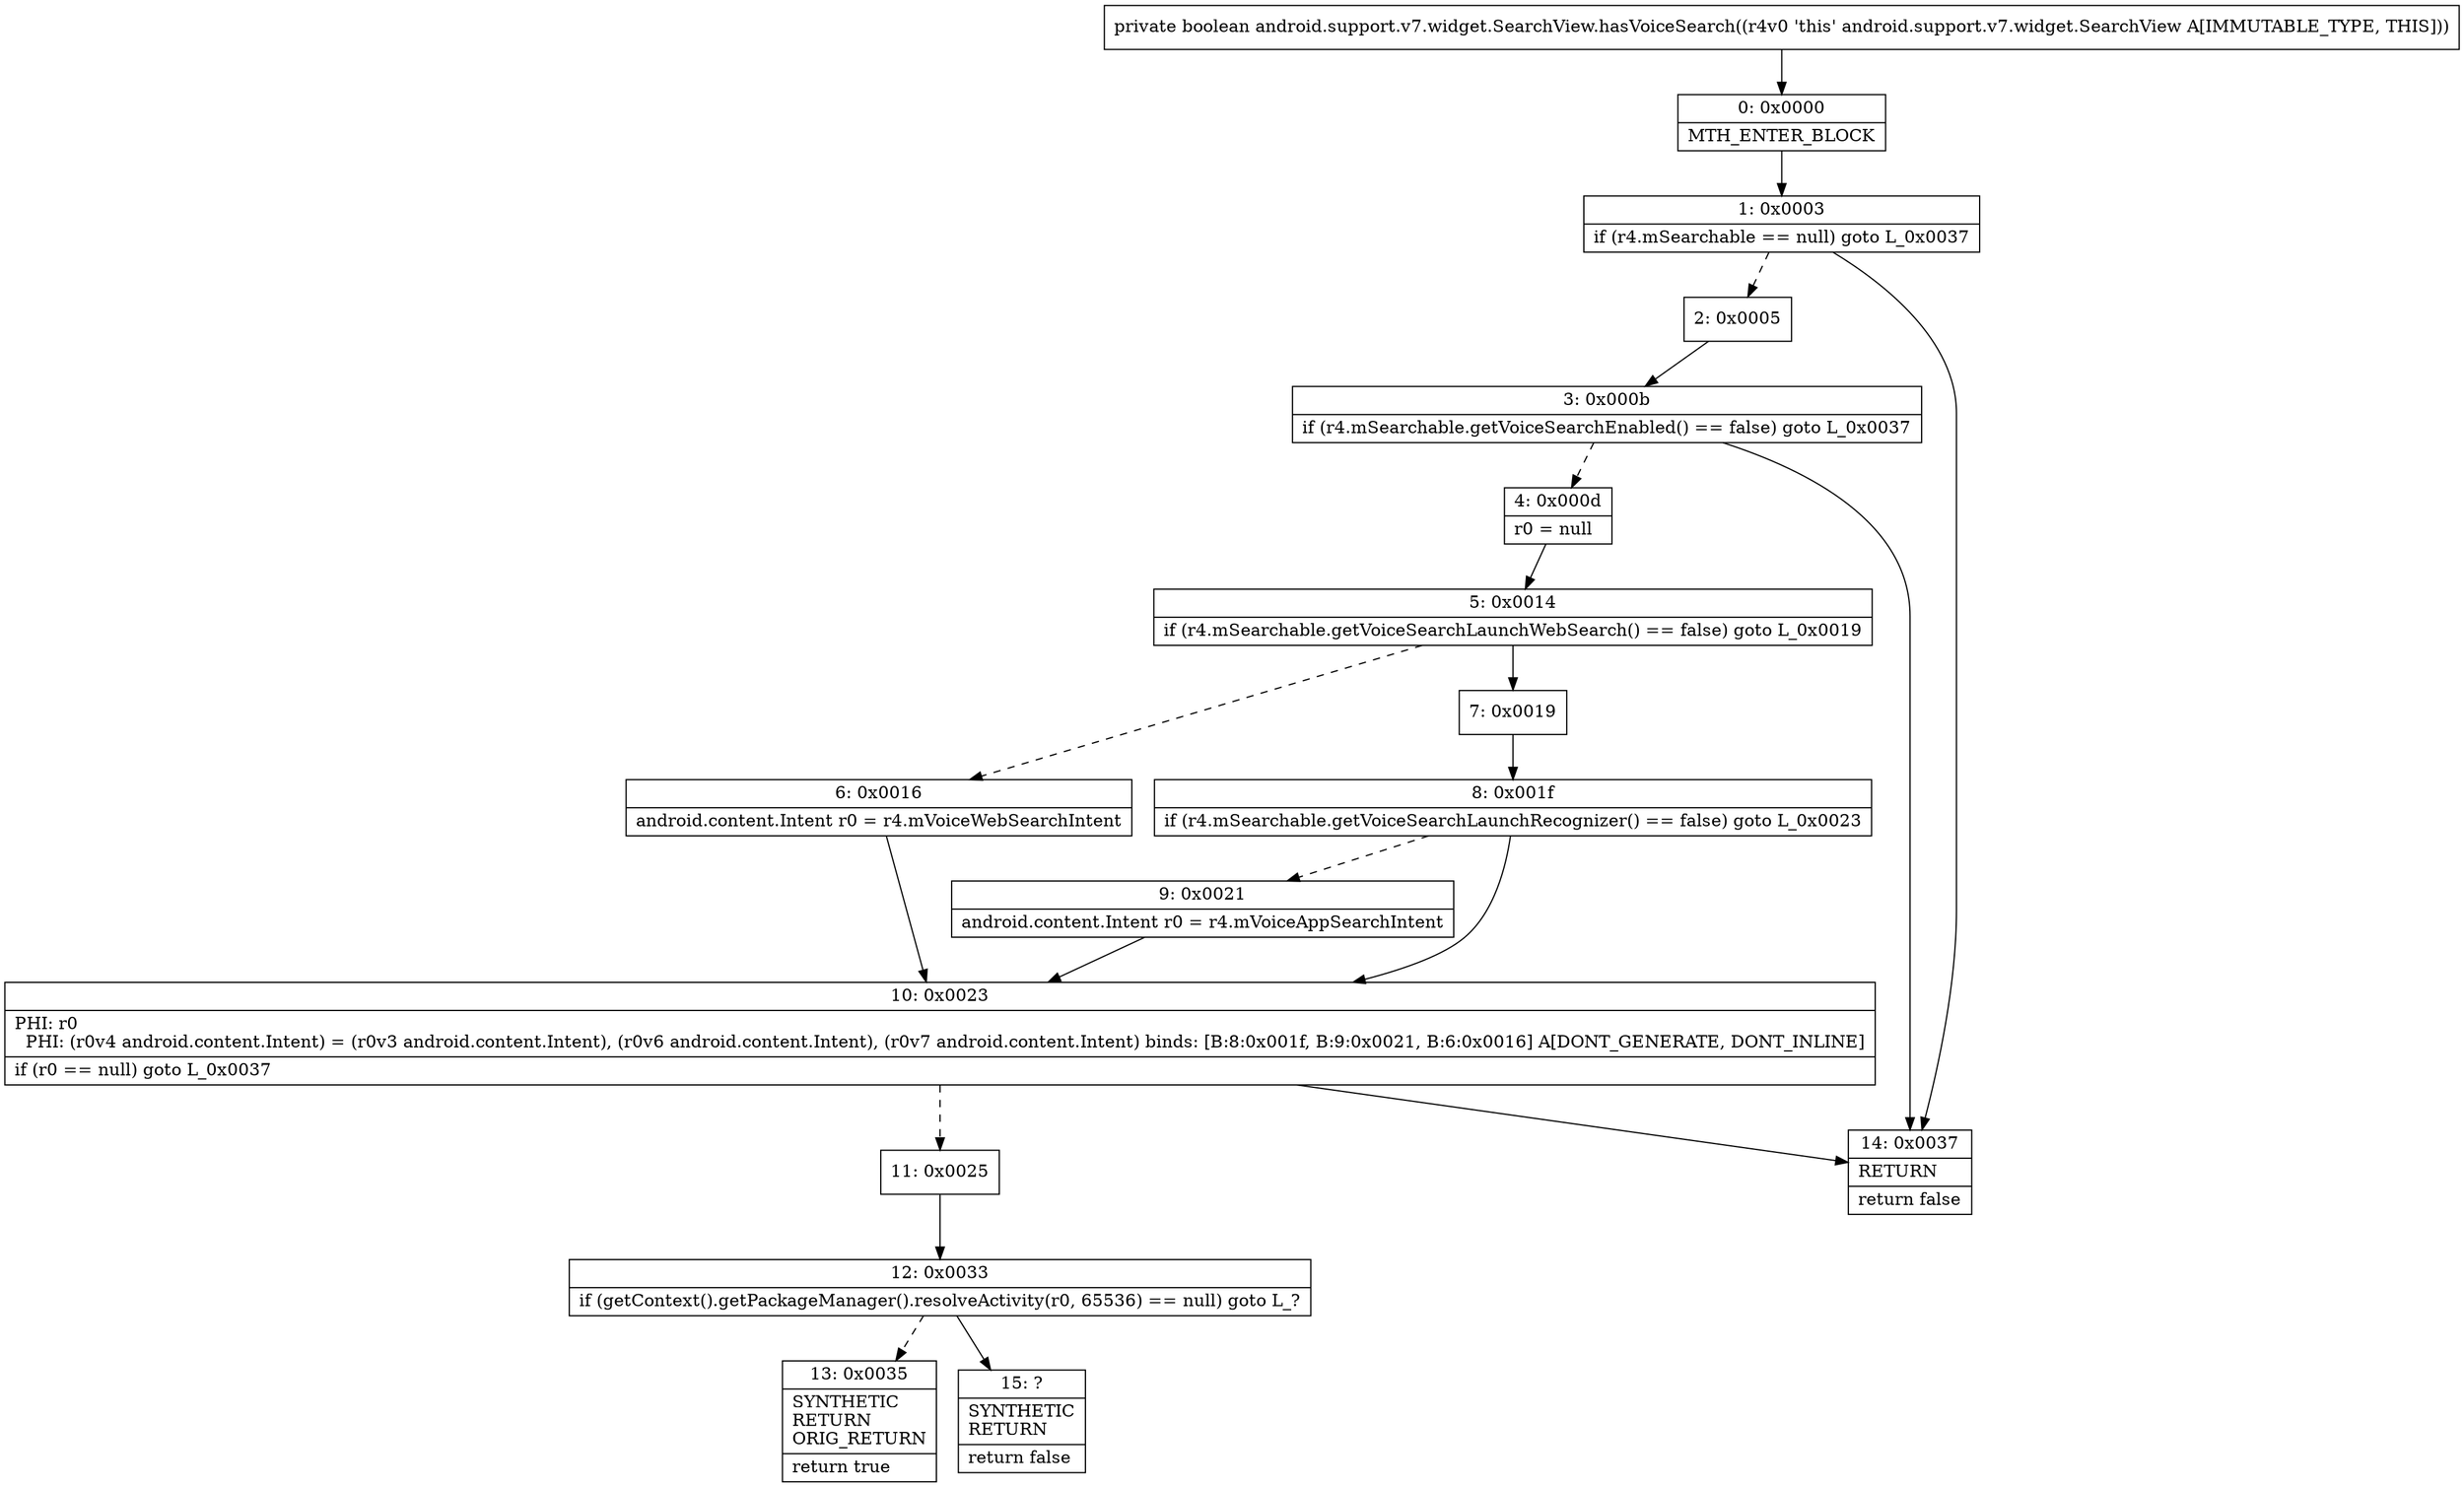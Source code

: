 digraph "CFG forandroid.support.v7.widget.SearchView.hasVoiceSearch()Z" {
Node_0 [shape=record,label="{0\:\ 0x0000|MTH_ENTER_BLOCK\l}"];
Node_1 [shape=record,label="{1\:\ 0x0003|if (r4.mSearchable == null) goto L_0x0037\l}"];
Node_2 [shape=record,label="{2\:\ 0x0005}"];
Node_3 [shape=record,label="{3\:\ 0x000b|if (r4.mSearchable.getVoiceSearchEnabled() == false) goto L_0x0037\l}"];
Node_4 [shape=record,label="{4\:\ 0x000d|r0 = null\l}"];
Node_5 [shape=record,label="{5\:\ 0x0014|if (r4.mSearchable.getVoiceSearchLaunchWebSearch() == false) goto L_0x0019\l}"];
Node_6 [shape=record,label="{6\:\ 0x0016|android.content.Intent r0 = r4.mVoiceWebSearchIntent\l}"];
Node_7 [shape=record,label="{7\:\ 0x0019}"];
Node_8 [shape=record,label="{8\:\ 0x001f|if (r4.mSearchable.getVoiceSearchLaunchRecognizer() == false) goto L_0x0023\l}"];
Node_9 [shape=record,label="{9\:\ 0x0021|android.content.Intent r0 = r4.mVoiceAppSearchIntent\l}"];
Node_10 [shape=record,label="{10\:\ 0x0023|PHI: r0 \l  PHI: (r0v4 android.content.Intent) = (r0v3 android.content.Intent), (r0v6 android.content.Intent), (r0v7 android.content.Intent) binds: [B:8:0x001f, B:9:0x0021, B:6:0x0016] A[DONT_GENERATE, DONT_INLINE]\l|if (r0 == null) goto L_0x0037\l}"];
Node_11 [shape=record,label="{11\:\ 0x0025}"];
Node_12 [shape=record,label="{12\:\ 0x0033|if (getContext().getPackageManager().resolveActivity(r0, 65536) == null) goto L_?\l}"];
Node_13 [shape=record,label="{13\:\ 0x0035|SYNTHETIC\lRETURN\lORIG_RETURN\l|return true\l}"];
Node_14 [shape=record,label="{14\:\ 0x0037|RETURN\l|return false\l}"];
Node_15 [shape=record,label="{15\:\ ?|SYNTHETIC\lRETURN\l|return false\l}"];
MethodNode[shape=record,label="{private boolean android.support.v7.widget.SearchView.hasVoiceSearch((r4v0 'this' android.support.v7.widget.SearchView A[IMMUTABLE_TYPE, THIS])) }"];
MethodNode -> Node_0;
Node_0 -> Node_1;
Node_1 -> Node_2[style=dashed];
Node_1 -> Node_14;
Node_2 -> Node_3;
Node_3 -> Node_4[style=dashed];
Node_3 -> Node_14;
Node_4 -> Node_5;
Node_5 -> Node_6[style=dashed];
Node_5 -> Node_7;
Node_6 -> Node_10;
Node_7 -> Node_8;
Node_8 -> Node_9[style=dashed];
Node_8 -> Node_10;
Node_9 -> Node_10;
Node_10 -> Node_11[style=dashed];
Node_10 -> Node_14;
Node_11 -> Node_12;
Node_12 -> Node_13[style=dashed];
Node_12 -> Node_15;
}

